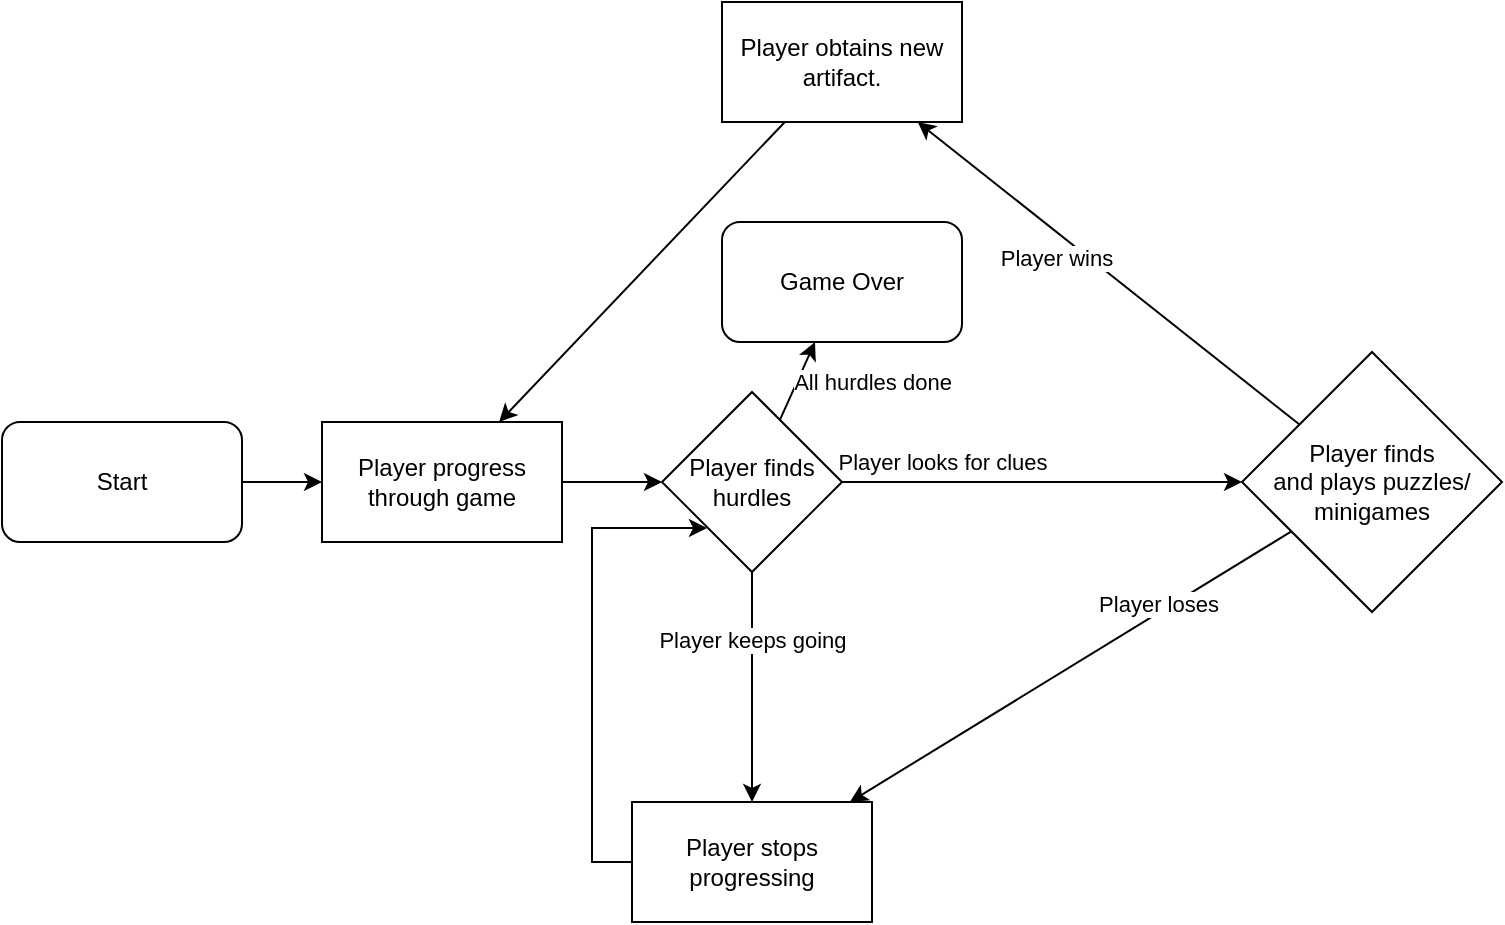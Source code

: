 <mxfile version="14.1.8" type="device"><diagram id="ZuXI9lpOAoWPFJ6XL-Pz" name="Page-1"><mxGraphModel dx="1599" dy="563" grid="1" gridSize="10" guides="1" tooltips="1" connect="1" arrows="1" fold="1" page="1" pageScale="1" pageWidth="850" pageHeight="1100" math="0" shadow="0"><root><mxCell id="0"/><mxCell id="1" parent="0"/><mxCell id="hl6XuEw3VFTN_EkTOCj0-3" style="edgeStyle=orthogonalEdgeStyle;rounded=0;orthogonalLoop=1;jettySize=auto;html=1;entryX=0;entryY=0.5;entryDx=0;entryDy=0;" edge="1" parent="1" source="hl6XuEw3VFTN_EkTOCj0-1" target="hl6XuEw3VFTN_EkTOCj0-2"><mxGeometry relative="1" as="geometry"/></mxCell><mxCell id="hl6XuEw3VFTN_EkTOCj0-1" value="Start" style="rounded=1;whiteSpace=wrap;html=1;" vertex="1" parent="1"><mxGeometry x="-70" y="290" width="120" height="60" as="geometry"/></mxCell><mxCell id="hl6XuEw3VFTN_EkTOCj0-5" style="edgeStyle=orthogonalEdgeStyle;rounded=0;orthogonalLoop=1;jettySize=auto;html=1;entryX=0;entryY=0.5;entryDx=0;entryDy=0;" edge="1" parent="1" source="hl6XuEw3VFTN_EkTOCj0-2" target="hl6XuEw3VFTN_EkTOCj0-8"><mxGeometry relative="1" as="geometry"><mxPoint x="380" y="320" as="targetPoint"/></mxGeometry></mxCell><mxCell id="hl6XuEw3VFTN_EkTOCj0-2" value="Player progress through game" style="rounded=0;whiteSpace=wrap;html=1;" vertex="1" parent="1"><mxGeometry x="90" y="290" width="120" height="60" as="geometry"/></mxCell><mxCell id="hl6XuEw3VFTN_EkTOCj0-11" style="edgeStyle=none;rounded=0;orthogonalLoop=1;jettySize=auto;html=1;" edge="1" parent="1" source="hl6XuEw3VFTN_EkTOCj0-8" target="hl6XuEw3VFTN_EkTOCj0-10"><mxGeometry relative="1" as="geometry"/></mxCell><mxCell id="hl6XuEw3VFTN_EkTOCj0-12" value="Player keeps going" style="edgeLabel;html=1;align=center;verticalAlign=middle;resizable=0;points=[];" vertex="1" connectable="0" parent="hl6XuEw3VFTN_EkTOCj0-11"><mxGeometry x="-0.623" y="-2" relative="1" as="geometry"><mxPoint x="2" y="12.5" as="offset"/></mxGeometry></mxCell><mxCell id="hl6XuEw3VFTN_EkTOCj0-15" style="edgeStyle=none;rounded=0;orthogonalLoop=1;jettySize=auto;html=1;" edge="1" parent="1" source="hl6XuEw3VFTN_EkTOCj0-8" target="hl6XuEw3VFTN_EkTOCj0-13"><mxGeometry relative="1" as="geometry"/></mxCell><mxCell id="hl6XuEw3VFTN_EkTOCj0-27" value="Player looks for clues" style="edgeLabel;html=1;align=center;verticalAlign=middle;resizable=0;points=[];" vertex="1" connectable="0" parent="hl6XuEw3VFTN_EkTOCj0-15"><mxGeometry x="-0.766" relative="1" as="geometry"><mxPoint x="26.55" y="-10" as="offset"/></mxGeometry></mxCell><mxCell id="hl6XuEw3VFTN_EkTOCj0-29" style="rounded=0;orthogonalLoop=1;jettySize=auto;html=1;" edge="1" parent="1" source="hl6XuEw3VFTN_EkTOCj0-8" target="hl6XuEw3VFTN_EkTOCj0-33"><mxGeometry relative="1" as="geometry"><mxPoint x="336.5" y="250" as="targetPoint"/></mxGeometry></mxCell><mxCell id="hl6XuEw3VFTN_EkTOCj0-30" value="All hurdles done" style="edgeLabel;html=1;align=center;verticalAlign=middle;resizable=0;points=[];" vertex="1" connectable="0" parent="hl6XuEw3VFTN_EkTOCj0-29"><mxGeometry x="0.435" y="1" relative="1" as="geometry"><mxPoint x="34.49" y="9.12" as="offset"/></mxGeometry></mxCell><mxCell id="hl6XuEw3VFTN_EkTOCj0-8" value="Player finds hurdles" style="rhombus;whiteSpace=wrap;html=1;" vertex="1" parent="1"><mxGeometry x="260" y="275" width="90" height="90" as="geometry"/></mxCell><mxCell id="hl6XuEw3VFTN_EkTOCj0-26" style="edgeStyle=orthogonalEdgeStyle;rounded=0;orthogonalLoop=1;jettySize=auto;html=1;entryX=0;entryY=1;entryDx=0;entryDy=0;exitX=0;exitY=0.5;exitDx=0;exitDy=0;" edge="1" parent="1" source="hl6XuEw3VFTN_EkTOCj0-10" target="hl6XuEw3VFTN_EkTOCj0-8"><mxGeometry relative="1" as="geometry"><mxPoint x="275" y="490" as="sourcePoint"/><Array as="points"><mxPoint x="225" y="510"/><mxPoint x="225" y="343"/><mxPoint x="283" y="343"/></Array></mxGeometry></mxCell><mxCell id="hl6XuEw3VFTN_EkTOCj0-10" value="Player stops progressing" style="rounded=0;whiteSpace=wrap;html=1;" vertex="1" parent="1"><mxGeometry x="245" y="480" width="120" height="60" as="geometry"/></mxCell><mxCell id="hl6XuEw3VFTN_EkTOCj0-17" style="edgeStyle=none;rounded=0;orthogonalLoop=1;jettySize=auto;html=1;" edge="1" parent="1" source="hl6XuEw3VFTN_EkTOCj0-13" target="hl6XuEw3VFTN_EkTOCj0-10"><mxGeometry relative="1" as="geometry"/></mxCell><mxCell id="hl6XuEw3VFTN_EkTOCj0-18" value="Player loses" style="edgeLabel;html=1;align=center;verticalAlign=middle;resizable=0;points=[];" vertex="1" connectable="0" parent="hl6XuEw3VFTN_EkTOCj0-17"><mxGeometry x="-0.299" y="1" relative="1" as="geometry"><mxPoint x="9.63" y="-11.91" as="offset"/></mxGeometry></mxCell><mxCell id="hl6XuEw3VFTN_EkTOCj0-20" style="edgeStyle=none;rounded=0;orthogonalLoop=1;jettySize=auto;html=1;" edge="1" parent="1" source="hl6XuEw3VFTN_EkTOCj0-13" target="hl6XuEw3VFTN_EkTOCj0-19"><mxGeometry relative="1" as="geometry"/></mxCell><mxCell id="hl6XuEw3VFTN_EkTOCj0-22" value="Player wins" style="edgeLabel;html=1;align=center;verticalAlign=middle;resizable=0;points=[];" vertex="1" connectable="0" parent="hl6XuEw3VFTN_EkTOCj0-20"><mxGeometry x="0.465" y="1" relative="1" as="geometry"><mxPoint x="18.88" y="26.62" as="offset"/></mxGeometry></mxCell><mxCell id="hl6XuEw3VFTN_EkTOCj0-13" value="Player finds&lt;br&gt;and plays puzzles/&lt;br&gt;minigames" style="rhombus;whiteSpace=wrap;html=1;" vertex="1" parent="1"><mxGeometry x="550" y="255" width="130" height="130" as="geometry"/></mxCell><mxCell id="hl6XuEw3VFTN_EkTOCj0-21" style="edgeStyle=none;rounded=0;orthogonalLoop=1;jettySize=auto;html=1;" edge="1" parent="1" source="hl6XuEw3VFTN_EkTOCj0-19" target="hl6XuEw3VFTN_EkTOCj0-2"><mxGeometry relative="1" as="geometry"/></mxCell><mxCell id="hl6XuEw3VFTN_EkTOCj0-19" value="Player obtains new artifact." style="rounded=0;whiteSpace=wrap;html=1;" vertex="1" parent="1"><mxGeometry x="290" y="80" width="120" height="60" as="geometry"/></mxCell><mxCell id="hl6XuEw3VFTN_EkTOCj0-33" value="Game Over" style="rounded=1;whiteSpace=wrap;html=1;" vertex="1" parent="1"><mxGeometry x="290" y="190" width="120" height="60" as="geometry"/></mxCell></root></mxGraphModel></diagram></mxfile>